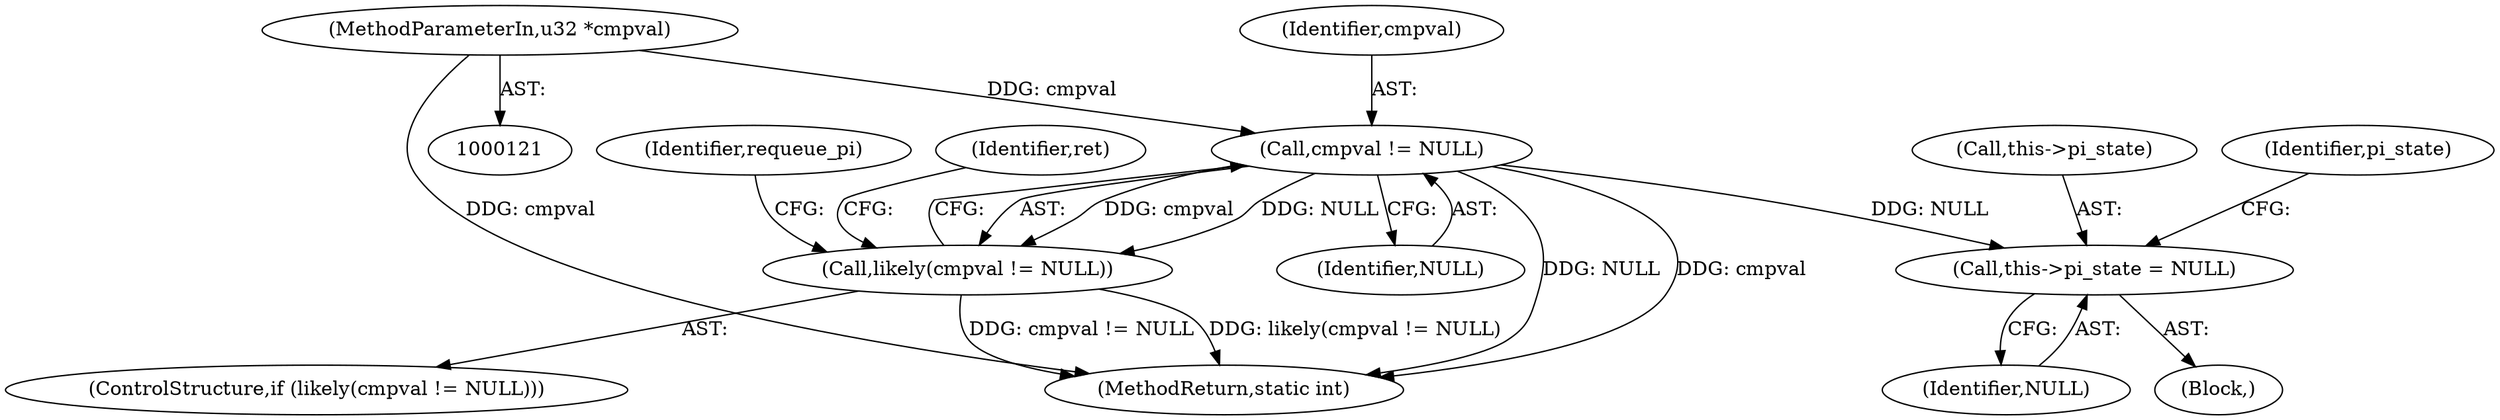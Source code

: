 digraph "0_linux_fbe0e839d1e22d88810f3ee3e2f1479be4c0aa4a@pointer" {
"1000127" [label="(MethodParameterIn,u32 *cmpval)"];
"1000267" [label="(Call,cmpval != NULL)"];
"1000266" [label="(Call,likely(cmpval != NULL))"];
"1000516" [label="(Call,this->pi_state = NULL)"];
"1000268" [label="(Identifier,cmpval)"];
"1000517" [label="(Call,this->pi_state)"];
"1000266" [label="(Call,likely(cmpval != NULL))"];
"1000565" [label="(MethodReturn,static int)"];
"1000516" [label="(Call,this->pi_state = NULL)"];
"1000127" [label="(MethodParameterIn,u32 *cmpval)"];
"1000265" [label="(ControlStructure,if (likely(cmpval != NULL)))"];
"1000321" [label="(Identifier,requeue_pi)"];
"1000520" [label="(Identifier,NULL)"];
"1000515" [label="(Block,)"];
"1000267" [label="(Call,cmpval != NULL)"];
"1000273" [label="(Identifier,ret)"];
"1000522" [label="(Identifier,pi_state)"];
"1000269" [label="(Identifier,NULL)"];
"1000127" -> "1000121"  [label="AST: "];
"1000127" -> "1000565"  [label="DDG: cmpval"];
"1000127" -> "1000267"  [label="DDG: cmpval"];
"1000267" -> "1000266"  [label="AST: "];
"1000267" -> "1000269"  [label="CFG: "];
"1000268" -> "1000267"  [label="AST: "];
"1000269" -> "1000267"  [label="AST: "];
"1000266" -> "1000267"  [label="CFG: "];
"1000267" -> "1000565"  [label="DDG: NULL"];
"1000267" -> "1000565"  [label="DDG: cmpval"];
"1000267" -> "1000266"  [label="DDG: cmpval"];
"1000267" -> "1000266"  [label="DDG: NULL"];
"1000267" -> "1000516"  [label="DDG: NULL"];
"1000266" -> "1000265"  [label="AST: "];
"1000273" -> "1000266"  [label="CFG: "];
"1000321" -> "1000266"  [label="CFG: "];
"1000266" -> "1000565"  [label="DDG: cmpval != NULL"];
"1000266" -> "1000565"  [label="DDG: likely(cmpval != NULL)"];
"1000516" -> "1000515"  [label="AST: "];
"1000516" -> "1000520"  [label="CFG: "];
"1000517" -> "1000516"  [label="AST: "];
"1000520" -> "1000516"  [label="AST: "];
"1000522" -> "1000516"  [label="CFG: "];
}

